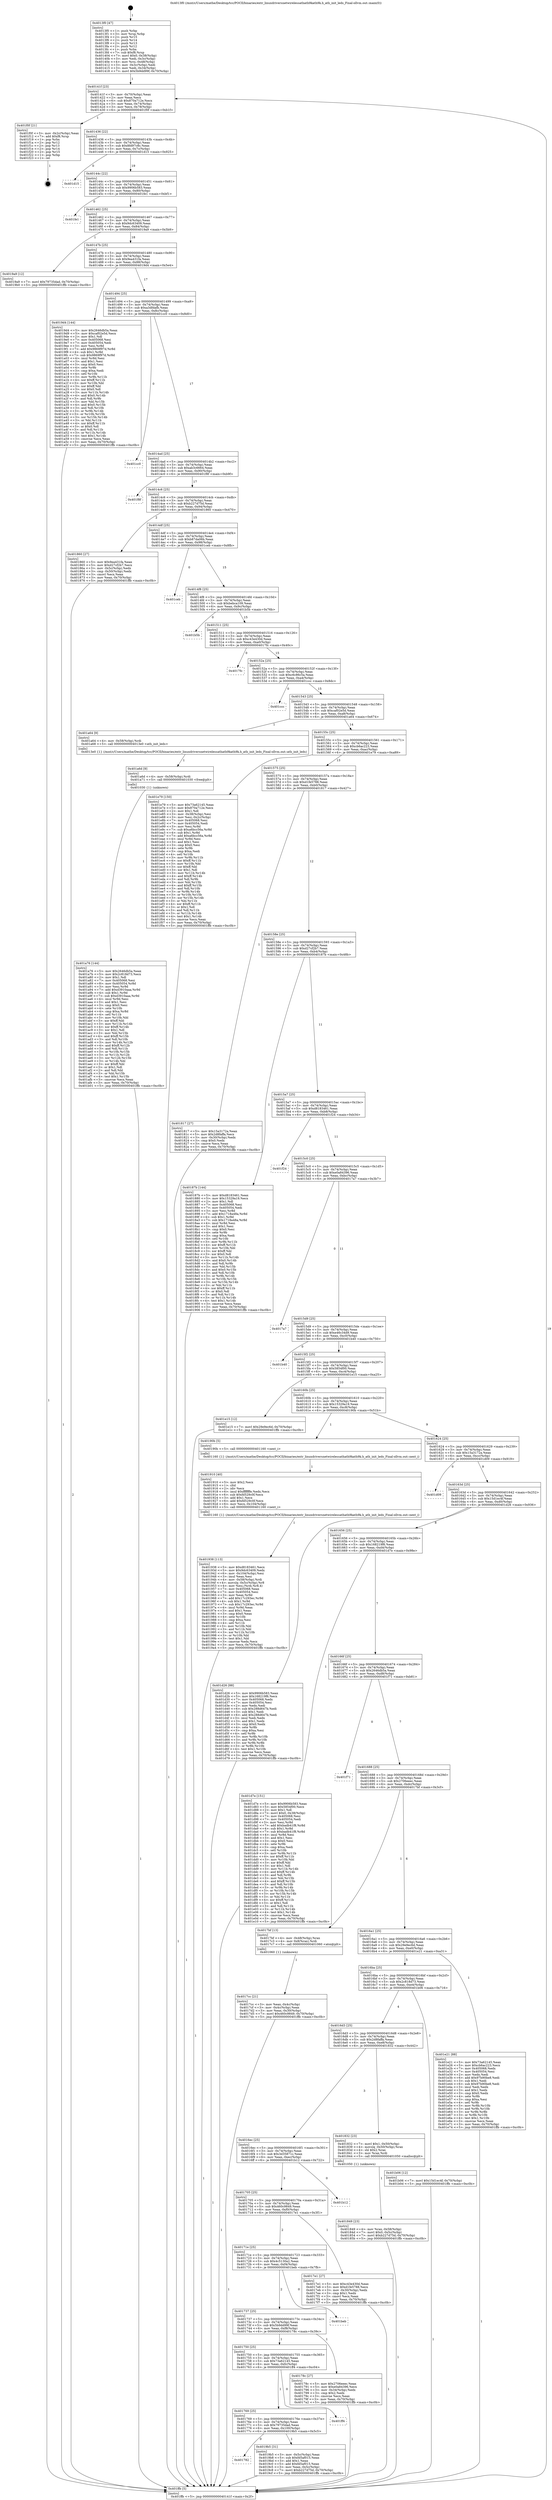 digraph "0x4013f0" {
  label = "0x4013f0 (/mnt/c/Users/mathe/Desktop/tcc/POCII/binaries/extr_linuxdriversnetwirelessathath9kath9k.h_ath_init_leds_Final-ollvm.out::main(0))"
  labelloc = "t"
  node[shape=record]

  Entry [label="",width=0.3,height=0.3,shape=circle,fillcolor=black,style=filled]
  "0x40141f" [label="{
     0x40141f [23]\l
     | [instrs]\l
     &nbsp;&nbsp;0x40141f \<+3\>: mov -0x70(%rbp),%eax\l
     &nbsp;&nbsp;0x401422 \<+2\>: mov %eax,%ecx\l
     &nbsp;&nbsp;0x401424 \<+6\>: sub $0x870a712e,%ecx\l
     &nbsp;&nbsp;0x40142a \<+3\>: mov %eax,-0x74(%rbp)\l
     &nbsp;&nbsp;0x40142d \<+3\>: mov %ecx,-0x78(%rbp)\l
     &nbsp;&nbsp;0x401430 \<+6\>: je 0000000000401f0f \<main+0xb1f\>\l
  }"]
  "0x401f0f" [label="{
     0x401f0f [21]\l
     | [instrs]\l
     &nbsp;&nbsp;0x401f0f \<+3\>: mov -0x2c(%rbp),%eax\l
     &nbsp;&nbsp;0x401f12 \<+7\>: add $0xf8,%rsp\l
     &nbsp;&nbsp;0x401f19 \<+1\>: pop %rbx\l
     &nbsp;&nbsp;0x401f1a \<+2\>: pop %r12\l
     &nbsp;&nbsp;0x401f1c \<+2\>: pop %r13\l
     &nbsp;&nbsp;0x401f1e \<+2\>: pop %r14\l
     &nbsp;&nbsp;0x401f20 \<+2\>: pop %r15\l
     &nbsp;&nbsp;0x401f22 \<+1\>: pop %rbp\l
     &nbsp;&nbsp;0x401f23 \<+1\>: ret\l
  }"]
  "0x401436" [label="{
     0x401436 [22]\l
     | [instrs]\l
     &nbsp;&nbsp;0x401436 \<+5\>: jmp 000000000040143b \<main+0x4b\>\l
     &nbsp;&nbsp;0x40143b \<+3\>: mov -0x74(%rbp),%eax\l
     &nbsp;&nbsp;0x40143e \<+5\>: sub $0x8fd97c8c,%eax\l
     &nbsp;&nbsp;0x401443 \<+3\>: mov %eax,-0x7c(%rbp)\l
     &nbsp;&nbsp;0x401446 \<+6\>: je 0000000000401d15 \<main+0x925\>\l
  }"]
  Exit [label="",width=0.3,height=0.3,shape=circle,fillcolor=black,style=filled,peripheries=2]
  "0x401d15" [label="{
     0x401d15\l
  }", style=dashed]
  "0x40144c" [label="{
     0x40144c [22]\l
     | [instrs]\l
     &nbsp;&nbsp;0x40144c \<+5\>: jmp 0000000000401451 \<main+0x61\>\l
     &nbsp;&nbsp;0x401451 \<+3\>: mov -0x74(%rbp),%eax\l
     &nbsp;&nbsp;0x401454 \<+5\>: sub $0x9906b583,%eax\l
     &nbsp;&nbsp;0x401459 \<+3\>: mov %eax,-0x80(%rbp)\l
     &nbsp;&nbsp;0x40145c \<+6\>: je 0000000000401fe1 \<main+0xbf1\>\l
  }"]
  "0x401a76" [label="{
     0x401a76 [144]\l
     | [instrs]\l
     &nbsp;&nbsp;0x401a76 \<+5\>: mov $0x2646db5a,%eax\l
     &nbsp;&nbsp;0x401a7b \<+5\>: mov $0x2c818d73,%ecx\l
     &nbsp;&nbsp;0x401a80 \<+2\>: mov $0x1,%dl\l
     &nbsp;&nbsp;0x401a82 \<+7\>: mov 0x405068,%esi\l
     &nbsp;&nbsp;0x401a89 \<+8\>: mov 0x405054,%r8d\l
     &nbsp;&nbsp;0x401a91 \<+3\>: mov %esi,%r9d\l
     &nbsp;&nbsp;0x401a94 \<+7\>: add $0xd3910aaa,%r9d\l
     &nbsp;&nbsp;0x401a9b \<+4\>: sub $0x1,%r9d\l
     &nbsp;&nbsp;0x401a9f \<+7\>: sub $0xd3910aaa,%r9d\l
     &nbsp;&nbsp;0x401aa6 \<+4\>: imul %r9d,%esi\l
     &nbsp;&nbsp;0x401aaa \<+3\>: and $0x1,%esi\l
     &nbsp;&nbsp;0x401aad \<+3\>: cmp $0x0,%esi\l
     &nbsp;&nbsp;0x401ab0 \<+4\>: sete %r10b\l
     &nbsp;&nbsp;0x401ab4 \<+4\>: cmp $0xa,%r8d\l
     &nbsp;&nbsp;0x401ab8 \<+4\>: setl %r11b\l
     &nbsp;&nbsp;0x401abc \<+3\>: mov %r10b,%bl\l
     &nbsp;&nbsp;0x401abf \<+3\>: xor $0xff,%bl\l
     &nbsp;&nbsp;0x401ac2 \<+3\>: mov %r11b,%r14b\l
     &nbsp;&nbsp;0x401ac5 \<+4\>: xor $0xff,%r14b\l
     &nbsp;&nbsp;0x401ac9 \<+3\>: xor $0x1,%dl\l
     &nbsp;&nbsp;0x401acc \<+3\>: mov %bl,%r15b\l
     &nbsp;&nbsp;0x401acf \<+4\>: and $0xff,%r15b\l
     &nbsp;&nbsp;0x401ad3 \<+3\>: and %dl,%r10b\l
     &nbsp;&nbsp;0x401ad6 \<+3\>: mov %r14b,%r12b\l
     &nbsp;&nbsp;0x401ad9 \<+4\>: and $0xff,%r12b\l
     &nbsp;&nbsp;0x401add \<+3\>: and %dl,%r11b\l
     &nbsp;&nbsp;0x401ae0 \<+3\>: or %r10b,%r15b\l
     &nbsp;&nbsp;0x401ae3 \<+3\>: or %r11b,%r12b\l
     &nbsp;&nbsp;0x401ae6 \<+3\>: xor %r12b,%r15b\l
     &nbsp;&nbsp;0x401ae9 \<+3\>: or %r14b,%bl\l
     &nbsp;&nbsp;0x401aec \<+3\>: xor $0xff,%bl\l
     &nbsp;&nbsp;0x401aef \<+3\>: or $0x1,%dl\l
     &nbsp;&nbsp;0x401af2 \<+2\>: and %dl,%bl\l
     &nbsp;&nbsp;0x401af4 \<+3\>: or %bl,%r15b\l
     &nbsp;&nbsp;0x401af7 \<+4\>: test $0x1,%r15b\l
     &nbsp;&nbsp;0x401afb \<+3\>: cmovne %ecx,%eax\l
     &nbsp;&nbsp;0x401afe \<+3\>: mov %eax,-0x70(%rbp)\l
     &nbsp;&nbsp;0x401b01 \<+5\>: jmp 0000000000401ffb \<main+0xc0b\>\l
  }"]
  "0x401fe1" [label="{
     0x401fe1\l
  }", style=dashed]
  "0x401462" [label="{
     0x401462 [25]\l
     | [instrs]\l
     &nbsp;&nbsp;0x401462 \<+5\>: jmp 0000000000401467 \<main+0x77\>\l
     &nbsp;&nbsp;0x401467 \<+3\>: mov -0x74(%rbp),%eax\l
     &nbsp;&nbsp;0x40146a \<+5\>: sub $0x9dc63409,%eax\l
     &nbsp;&nbsp;0x40146f \<+6\>: mov %eax,-0x84(%rbp)\l
     &nbsp;&nbsp;0x401475 \<+6\>: je 00000000004019a9 \<main+0x5b9\>\l
  }"]
  "0x401a6d" [label="{
     0x401a6d [9]\l
     | [instrs]\l
     &nbsp;&nbsp;0x401a6d \<+4\>: mov -0x58(%rbp),%rdi\l
     &nbsp;&nbsp;0x401a71 \<+5\>: call 0000000000401030 \<free@plt\>\l
     | [calls]\l
     &nbsp;&nbsp;0x401030 \{1\} (unknown)\l
  }"]
  "0x4019a9" [label="{
     0x4019a9 [12]\l
     | [instrs]\l
     &nbsp;&nbsp;0x4019a9 \<+7\>: movl $0x79735dad,-0x70(%rbp)\l
     &nbsp;&nbsp;0x4019b0 \<+5\>: jmp 0000000000401ffb \<main+0xc0b\>\l
  }"]
  "0x40147b" [label="{
     0x40147b [25]\l
     | [instrs]\l
     &nbsp;&nbsp;0x40147b \<+5\>: jmp 0000000000401480 \<main+0x90\>\l
     &nbsp;&nbsp;0x401480 \<+3\>: mov -0x74(%rbp),%eax\l
     &nbsp;&nbsp;0x401483 \<+5\>: sub $0x9ea431fa,%eax\l
     &nbsp;&nbsp;0x401488 \<+6\>: mov %eax,-0x88(%rbp)\l
     &nbsp;&nbsp;0x40148e \<+6\>: je 00000000004019d4 \<main+0x5e4\>\l
  }"]
  "0x401782" [label="{
     0x401782\l
  }", style=dashed]
  "0x4019d4" [label="{
     0x4019d4 [144]\l
     | [instrs]\l
     &nbsp;&nbsp;0x4019d4 \<+5\>: mov $0x2646db5a,%eax\l
     &nbsp;&nbsp;0x4019d9 \<+5\>: mov $0xcaf02e5d,%ecx\l
     &nbsp;&nbsp;0x4019de \<+2\>: mov $0x1,%dl\l
     &nbsp;&nbsp;0x4019e0 \<+7\>: mov 0x405068,%esi\l
     &nbsp;&nbsp;0x4019e7 \<+7\>: mov 0x405054,%edi\l
     &nbsp;&nbsp;0x4019ee \<+3\>: mov %esi,%r8d\l
     &nbsp;&nbsp;0x4019f1 \<+7\>: add $0x9869f97d,%r8d\l
     &nbsp;&nbsp;0x4019f8 \<+4\>: sub $0x1,%r8d\l
     &nbsp;&nbsp;0x4019fc \<+7\>: sub $0x9869f97d,%r8d\l
     &nbsp;&nbsp;0x401a03 \<+4\>: imul %r8d,%esi\l
     &nbsp;&nbsp;0x401a07 \<+3\>: and $0x1,%esi\l
     &nbsp;&nbsp;0x401a0a \<+3\>: cmp $0x0,%esi\l
     &nbsp;&nbsp;0x401a0d \<+4\>: sete %r9b\l
     &nbsp;&nbsp;0x401a11 \<+3\>: cmp $0xa,%edi\l
     &nbsp;&nbsp;0x401a14 \<+4\>: setl %r10b\l
     &nbsp;&nbsp;0x401a18 \<+3\>: mov %r9b,%r11b\l
     &nbsp;&nbsp;0x401a1b \<+4\>: xor $0xff,%r11b\l
     &nbsp;&nbsp;0x401a1f \<+3\>: mov %r10b,%bl\l
     &nbsp;&nbsp;0x401a22 \<+3\>: xor $0xff,%bl\l
     &nbsp;&nbsp;0x401a25 \<+3\>: xor $0x0,%dl\l
     &nbsp;&nbsp;0x401a28 \<+3\>: mov %r11b,%r14b\l
     &nbsp;&nbsp;0x401a2b \<+4\>: and $0x0,%r14b\l
     &nbsp;&nbsp;0x401a2f \<+3\>: and %dl,%r9b\l
     &nbsp;&nbsp;0x401a32 \<+3\>: mov %bl,%r15b\l
     &nbsp;&nbsp;0x401a35 \<+4\>: and $0x0,%r15b\l
     &nbsp;&nbsp;0x401a39 \<+3\>: and %dl,%r10b\l
     &nbsp;&nbsp;0x401a3c \<+3\>: or %r9b,%r14b\l
     &nbsp;&nbsp;0x401a3f \<+3\>: or %r10b,%r15b\l
     &nbsp;&nbsp;0x401a42 \<+3\>: xor %r15b,%r14b\l
     &nbsp;&nbsp;0x401a45 \<+3\>: or %bl,%r11b\l
     &nbsp;&nbsp;0x401a48 \<+4\>: xor $0xff,%r11b\l
     &nbsp;&nbsp;0x401a4c \<+3\>: or $0x0,%dl\l
     &nbsp;&nbsp;0x401a4f \<+3\>: and %dl,%r11b\l
     &nbsp;&nbsp;0x401a52 \<+3\>: or %r11b,%r14b\l
     &nbsp;&nbsp;0x401a55 \<+4\>: test $0x1,%r14b\l
     &nbsp;&nbsp;0x401a59 \<+3\>: cmovne %ecx,%eax\l
     &nbsp;&nbsp;0x401a5c \<+3\>: mov %eax,-0x70(%rbp)\l
     &nbsp;&nbsp;0x401a5f \<+5\>: jmp 0000000000401ffb \<main+0xc0b\>\l
  }"]
  "0x401494" [label="{
     0x401494 [25]\l
     | [instrs]\l
     &nbsp;&nbsp;0x401494 \<+5\>: jmp 0000000000401499 \<main+0xa9\>\l
     &nbsp;&nbsp;0x401499 \<+3\>: mov -0x74(%rbp),%eax\l
     &nbsp;&nbsp;0x40149c \<+5\>: sub $0xa3dfdafb,%eax\l
     &nbsp;&nbsp;0x4014a1 \<+6\>: mov %eax,-0x8c(%rbp)\l
     &nbsp;&nbsp;0x4014a7 \<+6\>: je 0000000000401cc0 \<main+0x8d0\>\l
  }"]
  "0x4019b5" [label="{
     0x4019b5 [31]\l
     | [instrs]\l
     &nbsp;&nbsp;0x4019b5 \<+3\>: mov -0x5c(%rbp),%eax\l
     &nbsp;&nbsp;0x4019b8 \<+5\>: sub $0xfd5af015,%eax\l
     &nbsp;&nbsp;0x4019bd \<+3\>: add $0x1,%eax\l
     &nbsp;&nbsp;0x4019c0 \<+5\>: add $0xfd5af015,%eax\l
     &nbsp;&nbsp;0x4019c5 \<+3\>: mov %eax,-0x5c(%rbp)\l
     &nbsp;&nbsp;0x4019c8 \<+7\>: movl $0xb227d75d,-0x70(%rbp)\l
     &nbsp;&nbsp;0x4019cf \<+5\>: jmp 0000000000401ffb \<main+0xc0b\>\l
  }"]
  "0x401cc0" [label="{
     0x401cc0\l
  }", style=dashed]
  "0x4014ad" [label="{
     0x4014ad [25]\l
     | [instrs]\l
     &nbsp;&nbsp;0x4014ad \<+5\>: jmp 00000000004014b2 \<main+0xc2\>\l
     &nbsp;&nbsp;0x4014b2 \<+3\>: mov -0x74(%rbp),%eax\l
     &nbsp;&nbsp;0x4014b5 \<+5\>: sub $0xab3c6664,%eax\l
     &nbsp;&nbsp;0x4014ba \<+6\>: mov %eax,-0x90(%rbp)\l
     &nbsp;&nbsp;0x4014c0 \<+6\>: je 0000000000401f8f \<main+0xb9f\>\l
  }"]
  "0x401769" [label="{
     0x401769 [25]\l
     | [instrs]\l
     &nbsp;&nbsp;0x401769 \<+5\>: jmp 000000000040176e \<main+0x37e\>\l
     &nbsp;&nbsp;0x40176e \<+3\>: mov -0x74(%rbp),%eax\l
     &nbsp;&nbsp;0x401771 \<+5\>: sub $0x79735dad,%eax\l
     &nbsp;&nbsp;0x401776 \<+6\>: mov %eax,-0x100(%rbp)\l
     &nbsp;&nbsp;0x40177c \<+6\>: je 00000000004019b5 \<main+0x5c5\>\l
  }"]
  "0x401f8f" [label="{
     0x401f8f\l
  }", style=dashed]
  "0x4014c6" [label="{
     0x4014c6 [25]\l
     | [instrs]\l
     &nbsp;&nbsp;0x4014c6 \<+5\>: jmp 00000000004014cb \<main+0xdb\>\l
     &nbsp;&nbsp;0x4014cb \<+3\>: mov -0x74(%rbp),%eax\l
     &nbsp;&nbsp;0x4014ce \<+5\>: sub $0xb227d75d,%eax\l
     &nbsp;&nbsp;0x4014d3 \<+6\>: mov %eax,-0x94(%rbp)\l
     &nbsp;&nbsp;0x4014d9 \<+6\>: je 0000000000401860 \<main+0x470\>\l
  }"]
  "0x401ff4" [label="{
     0x401ff4\l
  }", style=dashed]
  "0x401860" [label="{
     0x401860 [27]\l
     | [instrs]\l
     &nbsp;&nbsp;0x401860 \<+5\>: mov $0x9ea431fa,%eax\l
     &nbsp;&nbsp;0x401865 \<+5\>: mov $0xd27cf2b7,%ecx\l
     &nbsp;&nbsp;0x40186a \<+3\>: mov -0x5c(%rbp),%edx\l
     &nbsp;&nbsp;0x40186d \<+3\>: cmp -0x50(%rbp),%edx\l
     &nbsp;&nbsp;0x401870 \<+3\>: cmovl %ecx,%eax\l
     &nbsp;&nbsp;0x401873 \<+3\>: mov %eax,-0x70(%rbp)\l
     &nbsp;&nbsp;0x401876 \<+5\>: jmp 0000000000401ffb \<main+0xc0b\>\l
  }"]
  "0x4014df" [label="{
     0x4014df [25]\l
     | [instrs]\l
     &nbsp;&nbsp;0x4014df \<+5\>: jmp 00000000004014e4 \<main+0xf4\>\l
     &nbsp;&nbsp;0x4014e4 \<+3\>: mov -0x74(%rbp),%eax\l
     &nbsp;&nbsp;0x4014e7 \<+5\>: sub $0xb87da06b,%eax\l
     &nbsp;&nbsp;0x4014ec \<+6\>: mov %eax,-0x98(%rbp)\l
     &nbsp;&nbsp;0x4014f2 \<+6\>: je 0000000000401ceb \<main+0x8fb\>\l
  }"]
  "0x401938" [label="{
     0x401938 [113]\l
     | [instrs]\l
     &nbsp;&nbsp;0x401938 \<+5\>: mov $0xd8183461,%ecx\l
     &nbsp;&nbsp;0x40193d \<+5\>: mov $0x9dc63409,%edx\l
     &nbsp;&nbsp;0x401942 \<+6\>: mov -0x104(%rbp),%esi\l
     &nbsp;&nbsp;0x401948 \<+3\>: imul %eax,%esi\l
     &nbsp;&nbsp;0x40194b \<+4\>: mov -0x58(%rbp),%rdi\l
     &nbsp;&nbsp;0x40194f \<+4\>: movslq -0x5c(%rbp),%r8\l
     &nbsp;&nbsp;0x401953 \<+4\>: mov %esi,(%rdi,%r8,4)\l
     &nbsp;&nbsp;0x401957 \<+7\>: mov 0x405068,%eax\l
     &nbsp;&nbsp;0x40195e \<+7\>: mov 0x405054,%esi\l
     &nbsp;&nbsp;0x401965 \<+3\>: mov %eax,%r9d\l
     &nbsp;&nbsp;0x401968 \<+7\>: add $0x17c293ec,%r9d\l
     &nbsp;&nbsp;0x40196f \<+4\>: sub $0x1,%r9d\l
     &nbsp;&nbsp;0x401973 \<+7\>: sub $0x17c293ec,%r9d\l
     &nbsp;&nbsp;0x40197a \<+4\>: imul %r9d,%eax\l
     &nbsp;&nbsp;0x40197e \<+3\>: and $0x1,%eax\l
     &nbsp;&nbsp;0x401981 \<+3\>: cmp $0x0,%eax\l
     &nbsp;&nbsp;0x401984 \<+4\>: sete %r10b\l
     &nbsp;&nbsp;0x401988 \<+3\>: cmp $0xa,%esi\l
     &nbsp;&nbsp;0x40198b \<+4\>: setl %r11b\l
     &nbsp;&nbsp;0x40198f \<+3\>: mov %r10b,%bl\l
     &nbsp;&nbsp;0x401992 \<+3\>: and %r11b,%bl\l
     &nbsp;&nbsp;0x401995 \<+3\>: xor %r11b,%r10b\l
     &nbsp;&nbsp;0x401998 \<+3\>: or %r10b,%bl\l
     &nbsp;&nbsp;0x40199b \<+3\>: test $0x1,%bl\l
     &nbsp;&nbsp;0x40199e \<+3\>: cmovne %edx,%ecx\l
     &nbsp;&nbsp;0x4019a1 \<+3\>: mov %ecx,-0x70(%rbp)\l
     &nbsp;&nbsp;0x4019a4 \<+5\>: jmp 0000000000401ffb \<main+0xc0b\>\l
  }"]
  "0x401ceb" [label="{
     0x401ceb\l
  }", style=dashed]
  "0x4014f8" [label="{
     0x4014f8 [25]\l
     | [instrs]\l
     &nbsp;&nbsp;0x4014f8 \<+5\>: jmp 00000000004014fd \<main+0x10d\>\l
     &nbsp;&nbsp;0x4014fd \<+3\>: mov -0x74(%rbp),%eax\l
     &nbsp;&nbsp;0x401500 \<+5\>: sub $0xbebca109,%eax\l
     &nbsp;&nbsp;0x401505 \<+6\>: mov %eax,-0x9c(%rbp)\l
     &nbsp;&nbsp;0x40150b \<+6\>: je 0000000000401b5b \<main+0x76b\>\l
  }"]
  "0x401910" [label="{
     0x401910 [40]\l
     | [instrs]\l
     &nbsp;&nbsp;0x401910 \<+5\>: mov $0x2,%ecx\l
     &nbsp;&nbsp;0x401915 \<+1\>: cltd\l
     &nbsp;&nbsp;0x401916 \<+2\>: idiv %ecx\l
     &nbsp;&nbsp;0x401918 \<+6\>: imul $0xfffffffe,%edx,%ecx\l
     &nbsp;&nbsp;0x40191e \<+6\>: sub $0xfd529c0f,%ecx\l
     &nbsp;&nbsp;0x401924 \<+3\>: add $0x1,%ecx\l
     &nbsp;&nbsp;0x401927 \<+6\>: add $0xfd529c0f,%ecx\l
     &nbsp;&nbsp;0x40192d \<+6\>: mov %ecx,-0x104(%rbp)\l
     &nbsp;&nbsp;0x401933 \<+5\>: call 0000000000401160 \<next_i\>\l
     | [calls]\l
     &nbsp;&nbsp;0x401160 \{1\} (/mnt/c/Users/mathe/Desktop/tcc/POCII/binaries/extr_linuxdriversnetwirelessathath9kath9k.h_ath_init_leds_Final-ollvm.out::next_i)\l
  }"]
  "0x401b5b" [label="{
     0x401b5b\l
  }", style=dashed]
  "0x401511" [label="{
     0x401511 [25]\l
     | [instrs]\l
     &nbsp;&nbsp;0x401511 \<+5\>: jmp 0000000000401516 \<main+0x126\>\l
     &nbsp;&nbsp;0x401516 \<+3\>: mov -0x74(%rbp),%eax\l
     &nbsp;&nbsp;0x401519 \<+5\>: sub $0xc43e430d,%eax\l
     &nbsp;&nbsp;0x40151e \<+6\>: mov %eax,-0xa0(%rbp)\l
     &nbsp;&nbsp;0x401524 \<+6\>: je 00000000004017fc \<main+0x40c\>\l
  }"]
  "0x401849" [label="{
     0x401849 [23]\l
     | [instrs]\l
     &nbsp;&nbsp;0x401849 \<+4\>: mov %rax,-0x58(%rbp)\l
     &nbsp;&nbsp;0x40184d \<+7\>: movl $0x0,-0x5c(%rbp)\l
     &nbsp;&nbsp;0x401854 \<+7\>: movl $0xb227d75d,-0x70(%rbp)\l
     &nbsp;&nbsp;0x40185b \<+5\>: jmp 0000000000401ffb \<main+0xc0b\>\l
  }"]
  "0x4017fc" [label="{
     0x4017fc\l
  }", style=dashed]
  "0x40152a" [label="{
     0x40152a [25]\l
     | [instrs]\l
     &nbsp;&nbsp;0x40152a \<+5\>: jmp 000000000040152f \<main+0x13f\>\l
     &nbsp;&nbsp;0x40152f \<+3\>: mov -0x74(%rbp),%eax\l
     &nbsp;&nbsp;0x401532 \<+5\>: sub $0xc6c86c5a,%eax\l
     &nbsp;&nbsp;0x401537 \<+6\>: mov %eax,-0xa4(%rbp)\l
     &nbsp;&nbsp;0x40153d \<+6\>: je 0000000000401ccc \<main+0x8dc\>\l
  }"]
  "0x4017cc" [label="{
     0x4017cc [21]\l
     | [instrs]\l
     &nbsp;&nbsp;0x4017cc \<+3\>: mov %eax,-0x4c(%rbp)\l
     &nbsp;&nbsp;0x4017cf \<+3\>: mov -0x4c(%rbp),%eax\l
     &nbsp;&nbsp;0x4017d2 \<+3\>: mov %eax,-0x30(%rbp)\l
     &nbsp;&nbsp;0x4017d5 \<+7\>: movl $0x460c9849,-0x70(%rbp)\l
     &nbsp;&nbsp;0x4017dc \<+5\>: jmp 0000000000401ffb \<main+0xc0b\>\l
  }"]
  "0x401ccc" [label="{
     0x401ccc\l
  }", style=dashed]
  "0x401543" [label="{
     0x401543 [25]\l
     | [instrs]\l
     &nbsp;&nbsp;0x401543 \<+5\>: jmp 0000000000401548 \<main+0x158\>\l
     &nbsp;&nbsp;0x401548 \<+3\>: mov -0x74(%rbp),%eax\l
     &nbsp;&nbsp;0x40154b \<+5\>: sub $0xcaf02e5d,%eax\l
     &nbsp;&nbsp;0x401550 \<+6\>: mov %eax,-0xa8(%rbp)\l
     &nbsp;&nbsp;0x401556 \<+6\>: je 0000000000401a64 \<main+0x674\>\l
  }"]
  "0x4013f0" [label="{
     0x4013f0 [47]\l
     | [instrs]\l
     &nbsp;&nbsp;0x4013f0 \<+1\>: push %rbp\l
     &nbsp;&nbsp;0x4013f1 \<+3\>: mov %rsp,%rbp\l
     &nbsp;&nbsp;0x4013f4 \<+2\>: push %r15\l
     &nbsp;&nbsp;0x4013f6 \<+2\>: push %r14\l
     &nbsp;&nbsp;0x4013f8 \<+2\>: push %r13\l
     &nbsp;&nbsp;0x4013fa \<+2\>: push %r12\l
     &nbsp;&nbsp;0x4013fc \<+1\>: push %rbx\l
     &nbsp;&nbsp;0x4013fd \<+7\>: sub $0xf8,%rsp\l
     &nbsp;&nbsp;0x401404 \<+7\>: movl $0x0,-0x38(%rbp)\l
     &nbsp;&nbsp;0x40140b \<+3\>: mov %edi,-0x3c(%rbp)\l
     &nbsp;&nbsp;0x40140e \<+4\>: mov %rsi,-0x48(%rbp)\l
     &nbsp;&nbsp;0x401412 \<+3\>: mov -0x3c(%rbp),%edi\l
     &nbsp;&nbsp;0x401415 \<+3\>: mov %edi,-0x34(%rbp)\l
     &nbsp;&nbsp;0x401418 \<+7\>: movl $0x5b9dd99f,-0x70(%rbp)\l
  }"]
  "0x401a64" [label="{
     0x401a64 [9]\l
     | [instrs]\l
     &nbsp;&nbsp;0x401a64 \<+4\>: mov -0x58(%rbp),%rdi\l
     &nbsp;&nbsp;0x401a68 \<+5\>: call 00000000004013e0 \<ath_init_leds\>\l
     | [calls]\l
     &nbsp;&nbsp;0x4013e0 \{1\} (/mnt/c/Users/mathe/Desktop/tcc/POCII/binaries/extr_linuxdriversnetwirelessathath9kath9k.h_ath_init_leds_Final-ollvm.out::ath_init_leds)\l
  }"]
  "0x40155c" [label="{
     0x40155c [25]\l
     | [instrs]\l
     &nbsp;&nbsp;0x40155c \<+5\>: jmp 0000000000401561 \<main+0x171\>\l
     &nbsp;&nbsp;0x401561 \<+3\>: mov -0x74(%rbp),%eax\l
     &nbsp;&nbsp;0x401564 \<+5\>: sub $0xcb6ac223,%eax\l
     &nbsp;&nbsp;0x401569 \<+6\>: mov %eax,-0xac(%rbp)\l
     &nbsp;&nbsp;0x40156f \<+6\>: je 0000000000401e79 \<main+0xa89\>\l
  }"]
  "0x401ffb" [label="{
     0x401ffb [5]\l
     | [instrs]\l
     &nbsp;&nbsp;0x401ffb \<+5\>: jmp 000000000040141f \<main+0x2f\>\l
  }"]
  "0x401e79" [label="{
     0x401e79 [150]\l
     | [instrs]\l
     &nbsp;&nbsp;0x401e79 \<+5\>: mov $0x73a62145,%eax\l
     &nbsp;&nbsp;0x401e7e \<+5\>: mov $0x870a712e,%ecx\l
     &nbsp;&nbsp;0x401e83 \<+2\>: mov $0x1,%dl\l
     &nbsp;&nbsp;0x401e85 \<+3\>: mov -0x38(%rbp),%esi\l
     &nbsp;&nbsp;0x401e88 \<+3\>: mov %esi,-0x2c(%rbp)\l
     &nbsp;&nbsp;0x401e8b \<+7\>: mov 0x405068,%esi\l
     &nbsp;&nbsp;0x401e92 \<+7\>: mov 0x405054,%edi\l
     &nbsp;&nbsp;0x401e99 \<+3\>: mov %esi,%r8d\l
     &nbsp;&nbsp;0x401e9c \<+7\>: sub $0xa6bcc56a,%r8d\l
     &nbsp;&nbsp;0x401ea3 \<+4\>: sub $0x1,%r8d\l
     &nbsp;&nbsp;0x401ea7 \<+7\>: add $0xa6bcc56a,%r8d\l
     &nbsp;&nbsp;0x401eae \<+4\>: imul %r8d,%esi\l
     &nbsp;&nbsp;0x401eb2 \<+3\>: and $0x1,%esi\l
     &nbsp;&nbsp;0x401eb5 \<+3\>: cmp $0x0,%esi\l
     &nbsp;&nbsp;0x401eb8 \<+4\>: sete %r9b\l
     &nbsp;&nbsp;0x401ebc \<+3\>: cmp $0xa,%edi\l
     &nbsp;&nbsp;0x401ebf \<+4\>: setl %r10b\l
     &nbsp;&nbsp;0x401ec3 \<+3\>: mov %r9b,%r11b\l
     &nbsp;&nbsp;0x401ec6 \<+4\>: xor $0xff,%r11b\l
     &nbsp;&nbsp;0x401eca \<+3\>: mov %r10b,%bl\l
     &nbsp;&nbsp;0x401ecd \<+3\>: xor $0xff,%bl\l
     &nbsp;&nbsp;0x401ed0 \<+3\>: xor $0x1,%dl\l
     &nbsp;&nbsp;0x401ed3 \<+3\>: mov %r11b,%r14b\l
     &nbsp;&nbsp;0x401ed6 \<+4\>: and $0xff,%r14b\l
     &nbsp;&nbsp;0x401eda \<+3\>: and %dl,%r9b\l
     &nbsp;&nbsp;0x401edd \<+3\>: mov %bl,%r15b\l
     &nbsp;&nbsp;0x401ee0 \<+4\>: and $0xff,%r15b\l
     &nbsp;&nbsp;0x401ee4 \<+3\>: and %dl,%r10b\l
     &nbsp;&nbsp;0x401ee7 \<+3\>: or %r9b,%r14b\l
     &nbsp;&nbsp;0x401eea \<+3\>: or %r10b,%r15b\l
     &nbsp;&nbsp;0x401eed \<+3\>: xor %r15b,%r14b\l
     &nbsp;&nbsp;0x401ef0 \<+3\>: or %bl,%r11b\l
     &nbsp;&nbsp;0x401ef3 \<+4\>: xor $0xff,%r11b\l
     &nbsp;&nbsp;0x401ef7 \<+3\>: or $0x1,%dl\l
     &nbsp;&nbsp;0x401efa \<+3\>: and %dl,%r11b\l
     &nbsp;&nbsp;0x401efd \<+3\>: or %r11b,%r14b\l
     &nbsp;&nbsp;0x401f00 \<+4\>: test $0x1,%r14b\l
     &nbsp;&nbsp;0x401f04 \<+3\>: cmovne %ecx,%eax\l
     &nbsp;&nbsp;0x401f07 \<+3\>: mov %eax,-0x70(%rbp)\l
     &nbsp;&nbsp;0x401f0a \<+5\>: jmp 0000000000401ffb \<main+0xc0b\>\l
  }"]
  "0x401575" [label="{
     0x401575 [25]\l
     | [instrs]\l
     &nbsp;&nbsp;0x401575 \<+5\>: jmp 000000000040157a \<main+0x18a\>\l
     &nbsp;&nbsp;0x40157a \<+3\>: mov -0x74(%rbp),%eax\l
     &nbsp;&nbsp;0x40157d \<+5\>: sub $0xd1fe5788,%eax\l
     &nbsp;&nbsp;0x401582 \<+6\>: mov %eax,-0xb0(%rbp)\l
     &nbsp;&nbsp;0x401588 \<+6\>: je 0000000000401817 \<main+0x427\>\l
  }"]
  "0x401750" [label="{
     0x401750 [25]\l
     | [instrs]\l
     &nbsp;&nbsp;0x401750 \<+5\>: jmp 0000000000401755 \<main+0x365\>\l
     &nbsp;&nbsp;0x401755 \<+3\>: mov -0x74(%rbp),%eax\l
     &nbsp;&nbsp;0x401758 \<+5\>: sub $0x73a62145,%eax\l
     &nbsp;&nbsp;0x40175d \<+6\>: mov %eax,-0xfc(%rbp)\l
     &nbsp;&nbsp;0x401763 \<+6\>: je 0000000000401ff4 \<main+0xc04\>\l
  }"]
  "0x401817" [label="{
     0x401817 [27]\l
     | [instrs]\l
     &nbsp;&nbsp;0x401817 \<+5\>: mov $0x15a3172a,%eax\l
     &nbsp;&nbsp;0x40181c \<+5\>: mov $0x2d8faffa,%ecx\l
     &nbsp;&nbsp;0x401821 \<+3\>: mov -0x30(%rbp),%edx\l
     &nbsp;&nbsp;0x401824 \<+3\>: cmp $0x0,%edx\l
     &nbsp;&nbsp;0x401827 \<+3\>: cmove %ecx,%eax\l
     &nbsp;&nbsp;0x40182a \<+3\>: mov %eax,-0x70(%rbp)\l
     &nbsp;&nbsp;0x40182d \<+5\>: jmp 0000000000401ffb \<main+0xc0b\>\l
  }"]
  "0x40158e" [label="{
     0x40158e [25]\l
     | [instrs]\l
     &nbsp;&nbsp;0x40158e \<+5\>: jmp 0000000000401593 \<main+0x1a3\>\l
     &nbsp;&nbsp;0x401593 \<+3\>: mov -0x74(%rbp),%eax\l
     &nbsp;&nbsp;0x401596 \<+5\>: sub $0xd27cf2b7,%eax\l
     &nbsp;&nbsp;0x40159b \<+6\>: mov %eax,-0xb4(%rbp)\l
     &nbsp;&nbsp;0x4015a1 \<+6\>: je 000000000040187b \<main+0x48b\>\l
  }"]
  "0x40178c" [label="{
     0x40178c [27]\l
     | [instrs]\l
     &nbsp;&nbsp;0x40178c \<+5\>: mov $0x2706eeec,%eax\l
     &nbsp;&nbsp;0x401791 \<+5\>: mov $0xe0a84396,%ecx\l
     &nbsp;&nbsp;0x401796 \<+3\>: mov -0x34(%rbp),%edx\l
     &nbsp;&nbsp;0x401799 \<+3\>: cmp $0x2,%edx\l
     &nbsp;&nbsp;0x40179c \<+3\>: cmovne %ecx,%eax\l
     &nbsp;&nbsp;0x40179f \<+3\>: mov %eax,-0x70(%rbp)\l
     &nbsp;&nbsp;0x4017a2 \<+5\>: jmp 0000000000401ffb \<main+0xc0b\>\l
  }"]
  "0x40187b" [label="{
     0x40187b [144]\l
     | [instrs]\l
     &nbsp;&nbsp;0x40187b \<+5\>: mov $0xd8183461,%eax\l
     &nbsp;&nbsp;0x401880 \<+5\>: mov $0x15329a19,%ecx\l
     &nbsp;&nbsp;0x401885 \<+2\>: mov $0x1,%dl\l
     &nbsp;&nbsp;0x401887 \<+7\>: mov 0x405068,%esi\l
     &nbsp;&nbsp;0x40188e \<+7\>: mov 0x405054,%edi\l
     &nbsp;&nbsp;0x401895 \<+3\>: mov %esi,%r8d\l
     &nbsp;&nbsp;0x401898 \<+7\>: add $0x1718a48a,%r8d\l
     &nbsp;&nbsp;0x40189f \<+4\>: sub $0x1,%r8d\l
     &nbsp;&nbsp;0x4018a3 \<+7\>: sub $0x1718a48a,%r8d\l
     &nbsp;&nbsp;0x4018aa \<+4\>: imul %r8d,%esi\l
     &nbsp;&nbsp;0x4018ae \<+3\>: and $0x1,%esi\l
     &nbsp;&nbsp;0x4018b1 \<+3\>: cmp $0x0,%esi\l
     &nbsp;&nbsp;0x4018b4 \<+4\>: sete %r9b\l
     &nbsp;&nbsp;0x4018b8 \<+3\>: cmp $0xa,%edi\l
     &nbsp;&nbsp;0x4018bb \<+4\>: setl %r10b\l
     &nbsp;&nbsp;0x4018bf \<+3\>: mov %r9b,%r11b\l
     &nbsp;&nbsp;0x4018c2 \<+4\>: xor $0xff,%r11b\l
     &nbsp;&nbsp;0x4018c6 \<+3\>: mov %r10b,%bl\l
     &nbsp;&nbsp;0x4018c9 \<+3\>: xor $0xff,%bl\l
     &nbsp;&nbsp;0x4018cc \<+3\>: xor $0x0,%dl\l
     &nbsp;&nbsp;0x4018cf \<+3\>: mov %r11b,%r14b\l
     &nbsp;&nbsp;0x4018d2 \<+4\>: and $0x0,%r14b\l
     &nbsp;&nbsp;0x4018d6 \<+3\>: and %dl,%r9b\l
     &nbsp;&nbsp;0x4018d9 \<+3\>: mov %bl,%r15b\l
     &nbsp;&nbsp;0x4018dc \<+4\>: and $0x0,%r15b\l
     &nbsp;&nbsp;0x4018e0 \<+3\>: and %dl,%r10b\l
     &nbsp;&nbsp;0x4018e3 \<+3\>: or %r9b,%r14b\l
     &nbsp;&nbsp;0x4018e6 \<+3\>: or %r10b,%r15b\l
     &nbsp;&nbsp;0x4018e9 \<+3\>: xor %r15b,%r14b\l
     &nbsp;&nbsp;0x4018ec \<+3\>: or %bl,%r11b\l
     &nbsp;&nbsp;0x4018ef \<+4\>: xor $0xff,%r11b\l
     &nbsp;&nbsp;0x4018f3 \<+3\>: or $0x0,%dl\l
     &nbsp;&nbsp;0x4018f6 \<+3\>: and %dl,%r11b\l
     &nbsp;&nbsp;0x4018f9 \<+3\>: or %r11b,%r14b\l
     &nbsp;&nbsp;0x4018fc \<+4\>: test $0x1,%r14b\l
     &nbsp;&nbsp;0x401900 \<+3\>: cmovne %ecx,%eax\l
     &nbsp;&nbsp;0x401903 \<+3\>: mov %eax,-0x70(%rbp)\l
     &nbsp;&nbsp;0x401906 \<+5\>: jmp 0000000000401ffb \<main+0xc0b\>\l
  }"]
  "0x4015a7" [label="{
     0x4015a7 [25]\l
     | [instrs]\l
     &nbsp;&nbsp;0x4015a7 \<+5\>: jmp 00000000004015ac \<main+0x1bc\>\l
     &nbsp;&nbsp;0x4015ac \<+3\>: mov -0x74(%rbp),%eax\l
     &nbsp;&nbsp;0x4015af \<+5\>: sub $0xd8183461,%eax\l
     &nbsp;&nbsp;0x4015b4 \<+6\>: mov %eax,-0xb8(%rbp)\l
     &nbsp;&nbsp;0x4015ba \<+6\>: je 0000000000401f24 \<main+0xb34\>\l
  }"]
  "0x401737" [label="{
     0x401737 [25]\l
     | [instrs]\l
     &nbsp;&nbsp;0x401737 \<+5\>: jmp 000000000040173c \<main+0x34c\>\l
     &nbsp;&nbsp;0x40173c \<+3\>: mov -0x74(%rbp),%eax\l
     &nbsp;&nbsp;0x40173f \<+5\>: sub $0x5b9dd99f,%eax\l
     &nbsp;&nbsp;0x401744 \<+6\>: mov %eax,-0xf8(%rbp)\l
     &nbsp;&nbsp;0x40174a \<+6\>: je 000000000040178c \<main+0x39c\>\l
  }"]
  "0x401f24" [label="{
     0x401f24\l
  }", style=dashed]
  "0x4015c0" [label="{
     0x4015c0 [25]\l
     | [instrs]\l
     &nbsp;&nbsp;0x4015c0 \<+5\>: jmp 00000000004015c5 \<main+0x1d5\>\l
     &nbsp;&nbsp;0x4015c5 \<+3\>: mov -0x74(%rbp),%eax\l
     &nbsp;&nbsp;0x4015c8 \<+5\>: sub $0xe0a84396,%eax\l
     &nbsp;&nbsp;0x4015cd \<+6\>: mov %eax,-0xbc(%rbp)\l
     &nbsp;&nbsp;0x4015d3 \<+6\>: je 00000000004017a7 \<main+0x3b7\>\l
  }"]
  "0x401beb" [label="{
     0x401beb\l
  }", style=dashed]
  "0x4017a7" [label="{
     0x4017a7\l
  }", style=dashed]
  "0x4015d9" [label="{
     0x4015d9 [25]\l
     | [instrs]\l
     &nbsp;&nbsp;0x4015d9 \<+5\>: jmp 00000000004015de \<main+0x1ee\>\l
     &nbsp;&nbsp;0x4015de \<+3\>: mov -0x74(%rbp),%eax\l
     &nbsp;&nbsp;0x4015e1 \<+5\>: sub $0xe46c34d9,%eax\l
     &nbsp;&nbsp;0x4015e6 \<+6\>: mov %eax,-0xc0(%rbp)\l
     &nbsp;&nbsp;0x4015ec \<+6\>: je 0000000000401b40 \<main+0x750\>\l
  }"]
  "0x40171e" [label="{
     0x40171e [25]\l
     | [instrs]\l
     &nbsp;&nbsp;0x40171e \<+5\>: jmp 0000000000401723 \<main+0x333\>\l
     &nbsp;&nbsp;0x401723 \<+3\>: mov -0x74(%rbp),%eax\l
     &nbsp;&nbsp;0x401726 \<+5\>: sub $0x4c5130a2,%eax\l
     &nbsp;&nbsp;0x40172b \<+6\>: mov %eax,-0xf4(%rbp)\l
     &nbsp;&nbsp;0x401731 \<+6\>: je 0000000000401beb \<main+0x7fb\>\l
  }"]
  "0x401b40" [label="{
     0x401b40\l
  }", style=dashed]
  "0x4015f2" [label="{
     0x4015f2 [25]\l
     | [instrs]\l
     &nbsp;&nbsp;0x4015f2 \<+5\>: jmp 00000000004015f7 \<main+0x207\>\l
     &nbsp;&nbsp;0x4015f7 \<+3\>: mov -0x74(%rbp),%eax\l
     &nbsp;&nbsp;0x4015fa \<+5\>: sub $0x5854f00,%eax\l
     &nbsp;&nbsp;0x4015ff \<+6\>: mov %eax,-0xc4(%rbp)\l
     &nbsp;&nbsp;0x401605 \<+6\>: je 0000000000401e15 \<main+0xa25\>\l
  }"]
  "0x4017e1" [label="{
     0x4017e1 [27]\l
     | [instrs]\l
     &nbsp;&nbsp;0x4017e1 \<+5\>: mov $0xc43e430d,%eax\l
     &nbsp;&nbsp;0x4017e6 \<+5\>: mov $0xd1fe5788,%ecx\l
     &nbsp;&nbsp;0x4017eb \<+3\>: mov -0x30(%rbp),%edx\l
     &nbsp;&nbsp;0x4017ee \<+3\>: cmp $0x1,%edx\l
     &nbsp;&nbsp;0x4017f1 \<+3\>: cmovl %ecx,%eax\l
     &nbsp;&nbsp;0x4017f4 \<+3\>: mov %eax,-0x70(%rbp)\l
     &nbsp;&nbsp;0x4017f7 \<+5\>: jmp 0000000000401ffb \<main+0xc0b\>\l
  }"]
  "0x401e15" [label="{
     0x401e15 [12]\l
     | [instrs]\l
     &nbsp;&nbsp;0x401e15 \<+7\>: movl $0x29e9ec6d,-0x70(%rbp)\l
     &nbsp;&nbsp;0x401e1c \<+5\>: jmp 0000000000401ffb \<main+0xc0b\>\l
  }"]
  "0x40160b" [label="{
     0x40160b [25]\l
     | [instrs]\l
     &nbsp;&nbsp;0x40160b \<+5\>: jmp 0000000000401610 \<main+0x220\>\l
     &nbsp;&nbsp;0x401610 \<+3\>: mov -0x74(%rbp),%eax\l
     &nbsp;&nbsp;0x401613 \<+5\>: sub $0x15329a19,%eax\l
     &nbsp;&nbsp;0x401618 \<+6\>: mov %eax,-0xc8(%rbp)\l
     &nbsp;&nbsp;0x40161e \<+6\>: je 000000000040190b \<main+0x51b\>\l
  }"]
  "0x401705" [label="{
     0x401705 [25]\l
     | [instrs]\l
     &nbsp;&nbsp;0x401705 \<+5\>: jmp 000000000040170a \<main+0x31a\>\l
     &nbsp;&nbsp;0x40170a \<+3\>: mov -0x74(%rbp),%eax\l
     &nbsp;&nbsp;0x40170d \<+5\>: sub $0x460c9849,%eax\l
     &nbsp;&nbsp;0x401712 \<+6\>: mov %eax,-0xf0(%rbp)\l
     &nbsp;&nbsp;0x401718 \<+6\>: je 00000000004017e1 \<main+0x3f1\>\l
  }"]
  "0x40190b" [label="{
     0x40190b [5]\l
     | [instrs]\l
     &nbsp;&nbsp;0x40190b \<+5\>: call 0000000000401160 \<next_i\>\l
     | [calls]\l
     &nbsp;&nbsp;0x401160 \{1\} (/mnt/c/Users/mathe/Desktop/tcc/POCII/binaries/extr_linuxdriversnetwirelessathath9kath9k.h_ath_init_leds_Final-ollvm.out::next_i)\l
  }"]
  "0x401624" [label="{
     0x401624 [25]\l
     | [instrs]\l
     &nbsp;&nbsp;0x401624 \<+5\>: jmp 0000000000401629 \<main+0x239\>\l
     &nbsp;&nbsp;0x401629 \<+3\>: mov -0x74(%rbp),%eax\l
     &nbsp;&nbsp;0x40162c \<+5\>: sub $0x15a3172a,%eax\l
     &nbsp;&nbsp;0x401631 \<+6\>: mov %eax,-0xcc(%rbp)\l
     &nbsp;&nbsp;0x401637 \<+6\>: je 0000000000401d09 \<main+0x919\>\l
  }"]
  "0x401b12" [label="{
     0x401b12\l
  }", style=dashed]
  "0x401d09" [label="{
     0x401d09\l
  }", style=dashed]
  "0x40163d" [label="{
     0x40163d [25]\l
     | [instrs]\l
     &nbsp;&nbsp;0x40163d \<+5\>: jmp 0000000000401642 \<main+0x252\>\l
     &nbsp;&nbsp;0x401642 \<+3\>: mov -0x74(%rbp),%eax\l
     &nbsp;&nbsp;0x401645 \<+5\>: sub $0x15d1ec4f,%eax\l
     &nbsp;&nbsp;0x40164a \<+6\>: mov %eax,-0xd0(%rbp)\l
     &nbsp;&nbsp;0x401650 \<+6\>: je 0000000000401d26 \<main+0x936\>\l
  }"]
  "0x4016ec" [label="{
     0x4016ec [25]\l
     | [instrs]\l
     &nbsp;&nbsp;0x4016ec \<+5\>: jmp 00000000004016f1 \<main+0x301\>\l
     &nbsp;&nbsp;0x4016f1 \<+3\>: mov -0x74(%rbp),%eax\l
     &nbsp;&nbsp;0x4016f4 \<+5\>: sub $0x3d35871c,%eax\l
     &nbsp;&nbsp;0x4016f9 \<+6\>: mov %eax,-0xec(%rbp)\l
     &nbsp;&nbsp;0x4016ff \<+6\>: je 0000000000401b12 \<main+0x722\>\l
  }"]
  "0x401d26" [label="{
     0x401d26 [88]\l
     | [instrs]\l
     &nbsp;&nbsp;0x401d26 \<+5\>: mov $0x9906b583,%eax\l
     &nbsp;&nbsp;0x401d2b \<+5\>: mov $0x168219f6,%ecx\l
     &nbsp;&nbsp;0x401d30 \<+7\>: mov 0x405068,%edx\l
     &nbsp;&nbsp;0x401d37 \<+7\>: mov 0x405054,%esi\l
     &nbsp;&nbsp;0x401d3e \<+2\>: mov %edx,%edi\l
     &nbsp;&nbsp;0x401d40 \<+6\>: sub $0x288d647b,%edi\l
     &nbsp;&nbsp;0x401d46 \<+3\>: sub $0x1,%edi\l
     &nbsp;&nbsp;0x401d49 \<+6\>: add $0x288d647b,%edi\l
     &nbsp;&nbsp;0x401d4f \<+3\>: imul %edi,%edx\l
     &nbsp;&nbsp;0x401d52 \<+3\>: and $0x1,%edx\l
     &nbsp;&nbsp;0x401d55 \<+3\>: cmp $0x0,%edx\l
     &nbsp;&nbsp;0x401d58 \<+4\>: sete %r8b\l
     &nbsp;&nbsp;0x401d5c \<+3\>: cmp $0xa,%esi\l
     &nbsp;&nbsp;0x401d5f \<+4\>: setl %r9b\l
     &nbsp;&nbsp;0x401d63 \<+3\>: mov %r8b,%r10b\l
     &nbsp;&nbsp;0x401d66 \<+3\>: and %r9b,%r10b\l
     &nbsp;&nbsp;0x401d69 \<+3\>: xor %r9b,%r8b\l
     &nbsp;&nbsp;0x401d6c \<+3\>: or %r8b,%r10b\l
     &nbsp;&nbsp;0x401d6f \<+4\>: test $0x1,%r10b\l
     &nbsp;&nbsp;0x401d73 \<+3\>: cmovne %ecx,%eax\l
     &nbsp;&nbsp;0x401d76 \<+3\>: mov %eax,-0x70(%rbp)\l
     &nbsp;&nbsp;0x401d79 \<+5\>: jmp 0000000000401ffb \<main+0xc0b\>\l
  }"]
  "0x401656" [label="{
     0x401656 [25]\l
     | [instrs]\l
     &nbsp;&nbsp;0x401656 \<+5\>: jmp 000000000040165b \<main+0x26b\>\l
     &nbsp;&nbsp;0x40165b \<+3\>: mov -0x74(%rbp),%eax\l
     &nbsp;&nbsp;0x40165e \<+5\>: sub $0x168219f6,%eax\l
     &nbsp;&nbsp;0x401663 \<+6\>: mov %eax,-0xd4(%rbp)\l
     &nbsp;&nbsp;0x401669 \<+6\>: je 0000000000401d7e \<main+0x98e\>\l
  }"]
  "0x401832" [label="{
     0x401832 [23]\l
     | [instrs]\l
     &nbsp;&nbsp;0x401832 \<+7\>: movl $0x1,-0x50(%rbp)\l
     &nbsp;&nbsp;0x401839 \<+4\>: movslq -0x50(%rbp),%rax\l
     &nbsp;&nbsp;0x40183d \<+4\>: shl $0x2,%rax\l
     &nbsp;&nbsp;0x401841 \<+3\>: mov %rax,%rdi\l
     &nbsp;&nbsp;0x401844 \<+5\>: call 0000000000401050 \<malloc@plt\>\l
     | [calls]\l
     &nbsp;&nbsp;0x401050 \{1\} (unknown)\l
  }"]
  "0x401d7e" [label="{
     0x401d7e [151]\l
     | [instrs]\l
     &nbsp;&nbsp;0x401d7e \<+5\>: mov $0x9906b583,%eax\l
     &nbsp;&nbsp;0x401d83 \<+5\>: mov $0x5854f00,%ecx\l
     &nbsp;&nbsp;0x401d88 \<+2\>: mov $0x1,%dl\l
     &nbsp;&nbsp;0x401d8a \<+7\>: movl $0x0,-0x38(%rbp)\l
     &nbsp;&nbsp;0x401d91 \<+7\>: mov 0x405068,%esi\l
     &nbsp;&nbsp;0x401d98 \<+7\>: mov 0x405054,%edi\l
     &nbsp;&nbsp;0x401d9f \<+3\>: mov %esi,%r8d\l
     &nbsp;&nbsp;0x401da2 \<+7\>: add $0xbadb41f8,%r8d\l
     &nbsp;&nbsp;0x401da9 \<+4\>: sub $0x1,%r8d\l
     &nbsp;&nbsp;0x401dad \<+7\>: sub $0xbadb41f8,%r8d\l
     &nbsp;&nbsp;0x401db4 \<+4\>: imul %r8d,%esi\l
     &nbsp;&nbsp;0x401db8 \<+3\>: and $0x1,%esi\l
     &nbsp;&nbsp;0x401dbb \<+3\>: cmp $0x0,%esi\l
     &nbsp;&nbsp;0x401dbe \<+4\>: sete %r9b\l
     &nbsp;&nbsp;0x401dc2 \<+3\>: cmp $0xa,%edi\l
     &nbsp;&nbsp;0x401dc5 \<+4\>: setl %r10b\l
     &nbsp;&nbsp;0x401dc9 \<+3\>: mov %r9b,%r11b\l
     &nbsp;&nbsp;0x401dcc \<+4\>: xor $0xff,%r11b\l
     &nbsp;&nbsp;0x401dd0 \<+3\>: mov %r10b,%bl\l
     &nbsp;&nbsp;0x401dd3 \<+3\>: xor $0xff,%bl\l
     &nbsp;&nbsp;0x401dd6 \<+3\>: xor $0x1,%dl\l
     &nbsp;&nbsp;0x401dd9 \<+3\>: mov %r11b,%r14b\l
     &nbsp;&nbsp;0x401ddc \<+4\>: and $0xff,%r14b\l
     &nbsp;&nbsp;0x401de0 \<+3\>: and %dl,%r9b\l
     &nbsp;&nbsp;0x401de3 \<+3\>: mov %bl,%r15b\l
     &nbsp;&nbsp;0x401de6 \<+4\>: and $0xff,%r15b\l
     &nbsp;&nbsp;0x401dea \<+3\>: and %dl,%r10b\l
     &nbsp;&nbsp;0x401ded \<+3\>: or %r9b,%r14b\l
     &nbsp;&nbsp;0x401df0 \<+3\>: or %r10b,%r15b\l
     &nbsp;&nbsp;0x401df3 \<+3\>: xor %r15b,%r14b\l
     &nbsp;&nbsp;0x401df6 \<+3\>: or %bl,%r11b\l
     &nbsp;&nbsp;0x401df9 \<+4\>: xor $0xff,%r11b\l
     &nbsp;&nbsp;0x401dfd \<+3\>: or $0x1,%dl\l
     &nbsp;&nbsp;0x401e00 \<+3\>: and %dl,%r11b\l
     &nbsp;&nbsp;0x401e03 \<+3\>: or %r11b,%r14b\l
     &nbsp;&nbsp;0x401e06 \<+4\>: test $0x1,%r14b\l
     &nbsp;&nbsp;0x401e0a \<+3\>: cmovne %ecx,%eax\l
     &nbsp;&nbsp;0x401e0d \<+3\>: mov %eax,-0x70(%rbp)\l
     &nbsp;&nbsp;0x401e10 \<+5\>: jmp 0000000000401ffb \<main+0xc0b\>\l
  }"]
  "0x40166f" [label="{
     0x40166f [25]\l
     | [instrs]\l
     &nbsp;&nbsp;0x40166f \<+5\>: jmp 0000000000401674 \<main+0x284\>\l
     &nbsp;&nbsp;0x401674 \<+3\>: mov -0x74(%rbp),%eax\l
     &nbsp;&nbsp;0x401677 \<+5\>: sub $0x2646db5a,%eax\l
     &nbsp;&nbsp;0x40167c \<+6\>: mov %eax,-0xd8(%rbp)\l
     &nbsp;&nbsp;0x401682 \<+6\>: je 0000000000401f71 \<main+0xb81\>\l
  }"]
  "0x4016d3" [label="{
     0x4016d3 [25]\l
     | [instrs]\l
     &nbsp;&nbsp;0x4016d3 \<+5\>: jmp 00000000004016d8 \<main+0x2e8\>\l
     &nbsp;&nbsp;0x4016d8 \<+3\>: mov -0x74(%rbp),%eax\l
     &nbsp;&nbsp;0x4016db \<+5\>: sub $0x2d8faffa,%eax\l
     &nbsp;&nbsp;0x4016e0 \<+6\>: mov %eax,-0xe8(%rbp)\l
     &nbsp;&nbsp;0x4016e6 \<+6\>: je 0000000000401832 \<main+0x442\>\l
  }"]
  "0x401f71" [label="{
     0x401f71\l
  }", style=dashed]
  "0x401688" [label="{
     0x401688 [25]\l
     | [instrs]\l
     &nbsp;&nbsp;0x401688 \<+5\>: jmp 000000000040168d \<main+0x29d\>\l
     &nbsp;&nbsp;0x40168d \<+3\>: mov -0x74(%rbp),%eax\l
     &nbsp;&nbsp;0x401690 \<+5\>: sub $0x2706eeec,%eax\l
     &nbsp;&nbsp;0x401695 \<+6\>: mov %eax,-0xdc(%rbp)\l
     &nbsp;&nbsp;0x40169b \<+6\>: je 00000000004017bf \<main+0x3cf\>\l
  }"]
  "0x401b06" [label="{
     0x401b06 [12]\l
     | [instrs]\l
     &nbsp;&nbsp;0x401b06 \<+7\>: movl $0x15d1ec4f,-0x70(%rbp)\l
     &nbsp;&nbsp;0x401b0d \<+5\>: jmp 0000000000401ffb \<main+0xc0b\>\l
  }"]
  "0x4017bf" [label="{
     0x4017bf [13]\l
     | [instrs]\l
     &nbsp;&nbsp;0x4017bf \<+4\>: mov -0x48(%rbp),%rax\l
     &nbsp;&nbsp;0x4017c3 \<+4\>: mov 0x8(%rax),%rdi\l
     &nbsp;&nbsp;0x4017c7 \<+5\>: call 0000000000401060 \<atoi@plt\>\l
     | [calls]\l
     &nbsp;&nbsp;0x401060 \{1\} (unknown)\l
  }"]
  "0x4016a1" [label="{
     0x4016a1 [25]\l
     | [instrs]\l
     &nbsp;&nbsp;0x4016a1 \<+5\>: jmp 00000000004016a6 \<main+0x2b6\>\l
     &nbsp;&nbsp;0x4016a6 \<+3\>: mov -0x74(%rbp),%eax\l
     &nbsp;&nbsp;0x4016a9 \<+5\>: sub $0x29e9ec6d,%eax\l
     &nbsp;&nbsp;0x4016ae \<+6\>: mov %eax,-0xe0(%rbp)\l
     &nbsp;&nbsp;0x4016b4 \<+6\>: je 0000000000401e21 \<main+0xa31\>\l
  }"]
  "0x4016ba" [label="{
     0x4016ba [25]\l
     | [instrs]\l
     &nbsp;&nbsp;0x4016ba \<+5\>: jmp 00000000004016bf \<main+0x2cf\>\l
     &nbsp;&nbsp;0x4016bf \<+3\>: mov -0x74(%rbp),%eax\l
     &nbsp;&nbsp;0x4016c2 \<+5\>: sub $0x2c818d73,%eax\l
     &nbsp;&nbsp;0x4016c7 \<+6\>: mov %eax,-0xe4(%rbp)\l
     &nbsp;&nbsp;0x4016cd \<+6\>: je 0000000000401b06 \<main+0x716\>\l
  }"]
  "0x401e21" [label="{
     0x401e21 [88]\l
     | [instrs]\l
     &nbsp;&nbsp;0x401e21 \<+5\>: mov $0x73a62145,%eax\l
     &nbsp;&nbsp;0x401e26 \<+5\>: mov $0xcb6ac223,%ecx\l
     &nbsp;&nbsp;0x401e2b \<+7\>: mov 0x405068,%edx\l
     &nbsp;&nbsp;0x401e32 \<+7\>: mov 0x405054,%esi\l
     &nbsp;&nbsp;0x401e39 \<+2\>: mov %edx,%edi\l
     &nbsp;&nbsp;0x401e3b \<+6\>: add $0x97b90be8,%edi\l
     &nbsp;&nbsp;0x401e41 \<+3\>: sub $0x1,%edi\l
     &nbsp;&nbsp;0x401e44 \<+6\>: sub $0x97b90be8,%edi\l
     &nbsp;&nbsp;0x401e4a \<+3\>: imul %edi,%edx\l
     &nbsp;&nbsp;0x401e4d \<+3\>: and $0x1,%edx\l
     &nbsp;&nbsp;0x401e50 \<+3\>: cmp $0x0,%edx\l
     &nbsp;&nbsp;0x401e53 \<+4\>: sete %r8b\l
     &nbsp;&nbsp;0x401e57 \<+3\>: cmp $0xa,%esi\l
     &nbsp;&nbsp;0x401e5a \<+4\>: setl %r9b\l
     &nbsp;&nbsp;0x401e5e \<+3\>: mov %r8b,%r10b\l
     &nbsp;&nbsp;0x401e61 \<+3\>: and %r9b,%r10b\l
     &nbsp;&nbsp;0x401e64 \<+3\>: xor %r9b,%r8b\l
     &nbsp;&nbsp;0x401e67 \<+3\>: or %r8b,%r10b\l
     &nbsp;&nbsp;0x401e6a \<+4\>: test $0x1,%r10b\l
     &nbsp;&nbsp;0x401e6e \<+3\>: cmovne %ecx,%eax\l
     &nbsp;&nbsp;0x401e71 \<+3\>: mov %eax,-0x70(%rbp)\l
     &nbsp;&nbsp;0x401e74 \<+5\>: jmp 0000000000401ffb \<main+0xc0b\>\l
  }"]
  Entry -> "0x4013f0" [label=" 1"]
  "0x40141f" -> "0x401f0f" [label=" 1"]
  "0x40141f" -> "0x401436" [label=" 19"]
  "0x401f0f" -> Exit [label=" 1"]
  "0x401436" -> "0x401d15" [label=" 0"]
  "0x401436" -> "0x40144c" [label=" 19"]
  "0x401e79" -> "0x401ffb" [label=" 1"]
  "0x40144c" -> "0x401fe1" [label=" 0"]
  "0x40144c" -> "0x401462" [label=" 19"]
  "0x401e21" -> "0x401ffb" [label=" 1"]
  "0x401462" -> "0x4019a9" [label=" 1"]
  "0x401462" -> "0x40147b" [label=" 18"]
  "0x401e15" -> "0x401ffb" [label=" 1"]
  "0x40147b" -> "0x4019d4" [label=" 1"]
  "0x40147b" -> "0x401494" [label=" 17"]
  "0x401d7e" -> "0x401ffb" [label=" 1"]
  "0x401494" -> "0x401cc0" [label=" 0"]
  "0x401494" -> "0x4014ad" [label=" 17"]
  "0x401d26" -> "0x401ffb" [label=" 1"]
  "0x4014ad" -> "0x401f8f" [label=" 0"]
  "0x4014ad" -> "0x4014c6" [label=" 17"]
  "0x401a76" -> "0x401ffb" [label=" 1"]
  "0x4014c6" -> "0x401860" [label=" 2"]
  "0x4014c6" -> "0x4014df" [label=" 15"]
  "0x401a6d" -> "0x401a76" [label=" 1"]
  "0x4014df" -> "0x401ceb" [label=" 0"]
  "0x4014df" -> "0x4014f8" [label=" 15"]
  "0x4019d4" -> "0x401ffb" [label=" 1"]
  "0x4014f8" -> "0x401b5b" [label=" 0"]
  "0x4014f8" -> "0x401511" [label=" 15"]
  "0x4019b5" -> "0x401ffb" [label=" 1"]
  "0x401511" -> "0x4017fc" [label=" 0"]
  "0x401511" -> "0x40152a" [label=" 15"]
  "0x401769" -> "0x401782" [label=" 0"]
  "0x40152a" -> "0x401ccc" [label=" 0"]
  "0x40152a" -> "0x401543" [label=" 15"]
  "0x401769" -> "0x4019b5" [label=" 1"]
  "0x401543" -> "0x401a64" [label=" 1"]
  "0x401543" -> "0x40155c" [label=" 14"]
  "0x401b06" -> "0x401ffb" [label=" 1"]
  "0x40155c" -> "0x401e79" [label=" 1"]
  "0x40155c" -> "0x401575" [label=" 13"]
  "0x401750" -> "0x401769" [label=" 1"]
  "0x401575" -> "0x401817" [label=" 1"]
  "0x401575" -> "0x40158e" [label=" 12"]
  "0x401750" -> "0x401ff4" [label=" 0"]
  "0x40158e" -> "0x40187b" [label=" 1"]
  "0x40158e" -> "0x4015a7" [label=" 11"]
  "0x401a64" -> "0x401a6d" [label=" 1"]
  "0x4015a7" -> "0x401f24" [label=" 0"]
  "0x4015a7" -> "0x4015c0" [label=" 11"]
  "0x401938" -> "0x401ffb" [label=" 1"]
  "0x4015c0" -> "0x4017a7" [label=" 0"]
  "0x4015c0" -> "0x4015d9" [label=" 11"]
  "0x401910" -> "0x401938" [label=" 1"]
  "0x4015d9" -> "0x401b40" [label=" 0"]
  "0x4015d9" -> "0x4015f2" [label=" 11"]
  "0x40187b" -> "0x401ffb" [label=" 1"]
  "0x4015f2" -> "0x401e15" [label=" 1"]
  "0x4015f2" -> "0x40160b" [label=" 10"]
  "0x401860" -> "0x401ffb" [label=" 2"]
  "0x40160b" -> "0x40190b" [label=" 1"]
  "0x40160b" -> "0x401624" [label=" 9"]
  "0x401832" -> "0x401849" [label=" 1"]
  "0x401624" -> "0x401d09" [label=" 0"]
  "0x401624" -> "0x40163d" [label=" 9"]
  "0x401817" -> "0x401ffb" [label=" 1"]
  "0x40163d" -> "0x401d26" [label=" 1"]
  "0x40163d" -> "0x401656" [label=" 8"]
  "0x4017cc" -> "0x401ffb" [label=" 1"]
  "0x401656" -> "0x401d7e" [label=" 1"]
  "0x401656" -> "0x40166f" [label=" 7"]
  "0x4017bf" -> "0x4017cc" [label=" 1"]
  "0x40166f" -> "0x401f71" [label=" 0"]
  "0x40166f" -> "0x401688" [label=" 7"]
  "0x4013f0" -> "0x40141f" [label=" 1"]
  "0x401688" -> "0x4017bf" [label=" 1"]
  "0x401688" -> "0x4016a1" [label=" 6"]
  "0x40178c" -> "0x401ffb" [label=" 1"]
  "0x4016a1" -> "0x401e21" [label=" 1"]
  "0x4016a1" -> "0x4016ba" [label=" 5"]
  "0x401737" -> "0x401750" [label=" 1"]
  "0x4016ba" -> "0x401b06" [label=" 1"]
  "0x4016ba" -> "0x4016d3" [label=" 4"]
  "0x401ffb" -> "0x40141f" [label=" 19"]
  "0x4016d3" -> "0x401832" [label=" 1"]
  "0x4016d3" -> "0x4016ec" [label=" 3"]
  "0x4017e1" -> "0x401ffb" [label=" 1"]
  "0x4016ec" -> "0x401b12" [label=" 0"]
  "0x4016ec" -> "0x401705" [label=" 3"]
  "0x401849" -> "0x401ffb" [label=" 1"]
  "0x401705" -> "0x4017e1" [label=" 1"]
  "0x401705" -> "0x40171e" [label=" 2"]
  "0x40190b" -> "0x401910" [label=" 1"]
  "0x40171e" -> "0x401beb" [label=" 0"]
  "0x40171e" -> "0x401737" [label=" 2"]
  "0x4019a9" -> "0x401ffb" [label=" 1"]
  "0x401737" -> "0x40178c" [label=" 1"]
}
